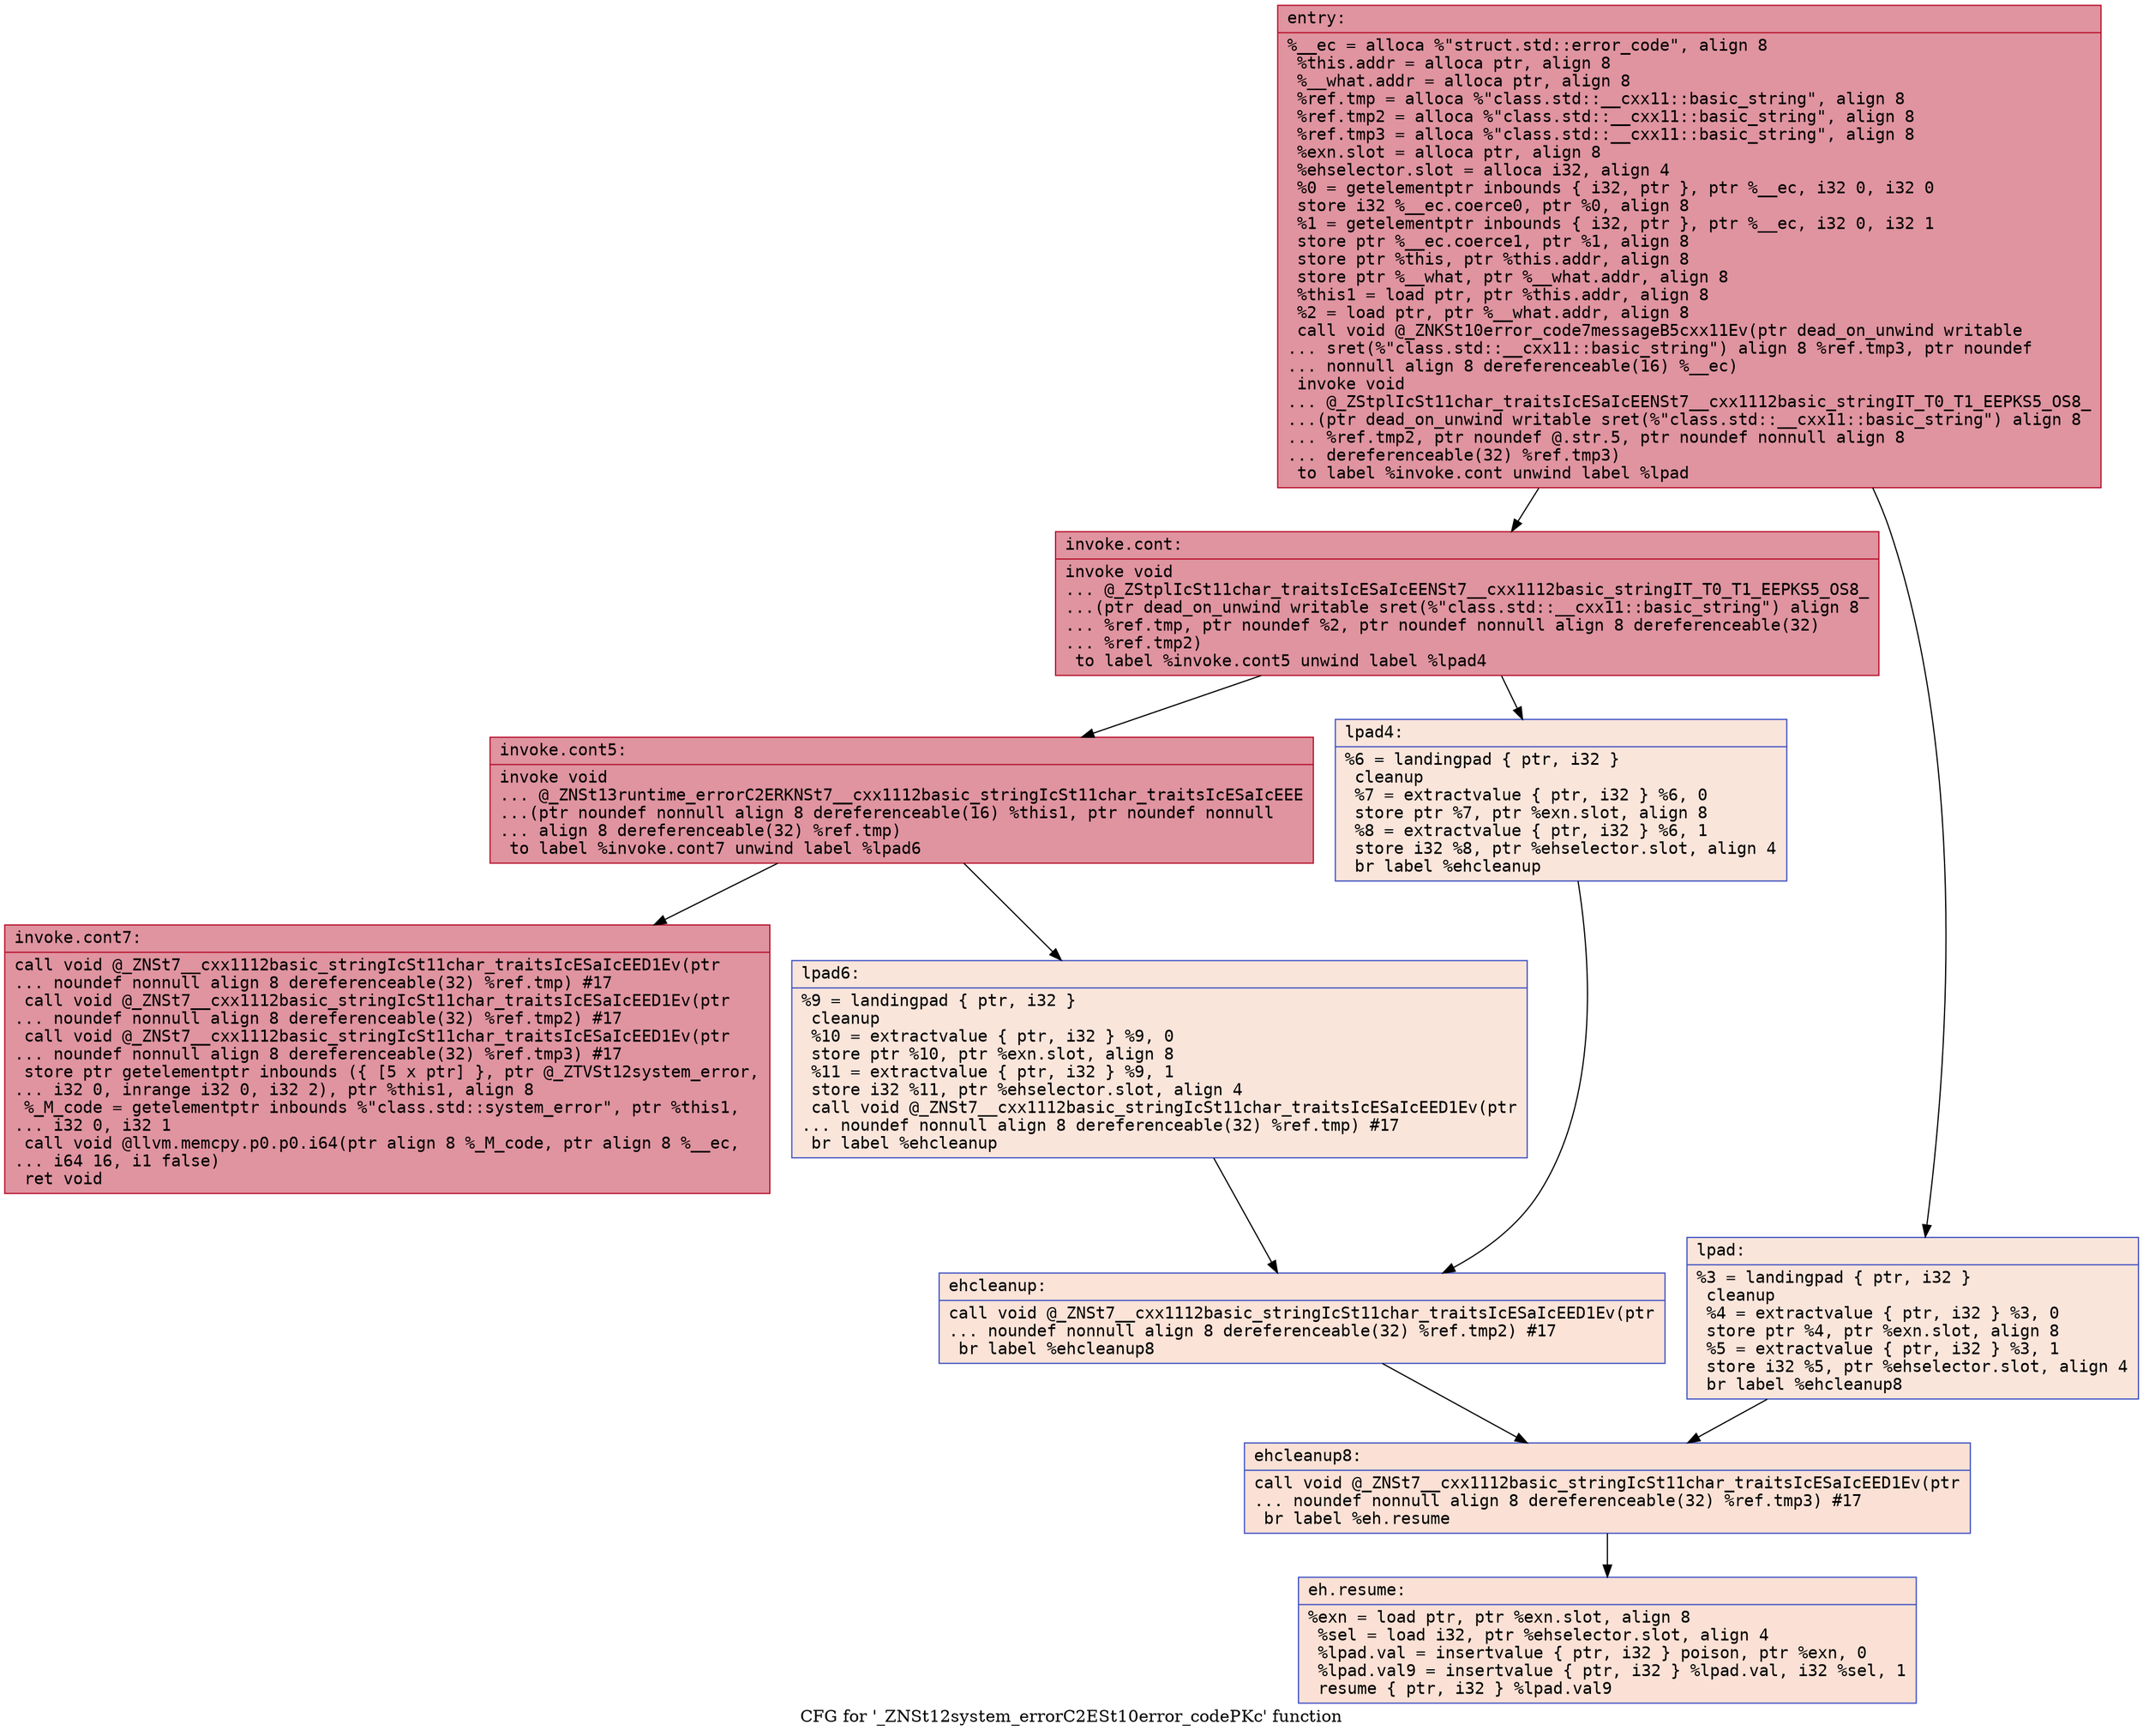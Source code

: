 digraph "CFG for '_ZNSt12system_errorC2ESt10error_codePKc' function" {
	label="CFG for '_ZNSt12system_errorC2ESt10error_codePKc' function";

	Node0x55fec2f8f7d0 [shape=record,color="#b70d28ff", style=filled, fillcolor="#b70d2870" fontname="Courier",label="{entry:\l|  %__ec = alloca %\"struct.std::error_code\", align 8\l  %this.addr = alloca ptr, align 8\l  %__what.addr = alloca ptr, align 8\l  %ref.tmp = alloca %\"class.std::__cxx11::basic_string\", align 8\l  %ref.tmp2 = alloca %\"class.std::__cxx11::basic_string\", align 8\l  %ref.tmp3 = alloca %\"class.std::__cxx11::basic_string\", align 8\l  %exn.slot = alloca ptr, align 8\l  %ehselector.slot = alloca i32, align 4\l  %0 = getelementptr inbounds \{ i32, ptr \}, ptr %__ec, i32 0, i32 0\l  store i32 %__ec.coerce0, ptr %0, align 8\l  %1 = getelementptr inbounds \{ i32, ptr \}, ptr %__ec, i32 0, i32 1\l  store ptr %__ec.coerce1, ptr %1, align 8\l  store ptr %this, ptr %this.addr, align 8\l  store ptr %__what, ptr %__what.addr, align 8\l  %this1 = load ptr, ptr %this.addr, align 8\l  %2 = load ptr, ptr %__what.addr, align 8\l  call void @_ZNKSt10error_code7messageB5cxx11Ev(ptr dead_on_unwind writable\l... sret(%\"class.std::__cxx11::basic_string\") align 8 %ref.tmp3, ptr noundef\l... nonnull align 8 dereferenceable(16) %__ec)\l  invoke void\l... @_ZStplIcSt11char_traitsIcESaIcEENSt7__cxx1112basic_stringIT_T0_T1_EEPKS5_OS8_\l...(ptr dead_on_unwind writable sret(%\"class.std::__cxx11::basic_string\") align 8\l... %ref.tmp2, ptr noundef @.str.5, ptr noundef nonnull align 8\l... dereferenceable(32) %ref.tmp3)\l          to label %invoke.cont unwind label %lpad\l}"];
	Node0x55fec2f8f7d0 -> Node0x55fec2f90510[tooltip="entry -> invoke.cont\nProbability 100.00%" ];
	Node0x55fec2f8f7d0 -> Node0x55fec2f90560[tooltip="entry -> lpad\nProbability 0.00%" ];
	Node0x55fec2f90510 [shape=record,color="#b70d28ff", style=filled, fillcolor="#b70d2870" fontname="Courier",label="{invoke.cont:\l|  invoke void\l... @_ZStplIcSt11char_traitsIcESaIcEENSt7__cxx1112basic_stringIT_T0_T1_EEPKS5_OS8_\l...(ptr dead_on_unwind writable sret(%\"class.std::__cxx11::basic_string\") align 8\l... %ref.tmp, ptr noundef %2, ptr noundef nonnull align 8 dereferenceable(32)\l... %ref.tmp2)\l          to label %invoke.cont5 unwind label %lpad4\l}"];
	Node0x55fec2f90510 -> Node0x55fec2f907c0[tooltip="invoke.cont -> invoke.cont5\nProbability 100.00%" ];
	Node0x55fec2f90510 -> Node0x55fec2f90810[tooltip="invoke.cont -> lpad4\nProbability 0.00%" ];
	Node0x55fec2f907c0 [shape=record,color="#b70d28ff", style=filled, fillcolor="#b70d2870" fontname="Courier",label="{invoke.cont5:\l|  invoke void\l... @_ZNSt13runtime_errorC2ERKNSt7__cxx1112basic_stringIcSt11char_traitsIcESaIcEEE\l...(ptr noundef nonnull align 8 dereferenceable(16) %this1, ptr noundef nonnull\l... align 8 dereferenceable(32) %ref.tmp)\l          to label %invoke.cont7 unwind label %lpad6\l}"];
	Node0x55fec2f907c0 -> Node0x55fec2f90a80[tooltip="invoke.cont5 -> invoke.cont7\nProbability 100.00%" ];
	Node0x55fec2f907c0 -> Node0x55fec2f90ad0[tooltip="invoke.cont5 -> lpad6\nProbability 0.00%" ];
	Node0x55fec2f90a80 [shape=record,color="#b70d28ff", style=filled, fillcolor="#b70d2870" fontname="Courier",label="{invoke.cont7:\l|  call void @_ZNSt7__cxx1112basic_stringIcSt11char_traitsIcESaIcEED1Ev(ptr\l... noundef nonnull align 8 dereferenceable(32) %ref.tmp) #17\l  call void @_ZNSt7__cxx1112basic_stringIcSt11char_traitsIcESaIcEED1Ev(ptr\l... noundef nonnull align 8 dereferenceable(32) %ref.tmp2) #17\l  call void @_ZNSt7__cxx1112basic_stringIcSt11char_traitsIcESaIcEED1Ev(ptr\l... noundef nonnull align 8 dereferenceable(32) %ref.tmp3) #17\l  store ptr getelementptr inbounds (\{ [5 x ptr] \}, ptr @_ZTVSt12system_error,\l... i32 0, inrange i32 0, i32 2), ptr %this1, align 8\l  %_M_code = getelementptr inbounds %\"class.std::system_error\", ptr %this1,\l... i32 0, i32 1\l  call void @llvm.memcpy.p0.p0.i64(ptr align 8 %_M_code, ptr align 8 %__ec,\l... i64 16, i1 false)\l  ret void\l}"];
	Node0x55fec2f90560 [shape=record,color="#3d50c3ff", style=filled, fillcolor="#f4c5ad70" fontname="Courier",label="{lpad:\l|  %3 = landingpad \{ ptr, i32 \}\l          cleanup\l  %4 = extractvalue \{ ptr, i32 \} %3, 0\l  store ptr %4, ptr %exn.slot, align 8\l  %5 = extractvalue \{ ptr, i32 \} %3, 1\l  store i32 %5, ptr %ehselector.slot, align 4\l  br label %ehcleanup8\l}"];
	Node0x55fec2f90560 -> Node0x55fec2f91600[tooltip="lpad -> ehcleanup8\nProbability 100.00%" ];
	Node0x55fec2f90810 [shape=record,color="#3d50c3ff", style=filled, fillcolor="#f4c5ad70" fontname="Courier",label="{lpad4:\l|  %6 = landingpad \{ ptr, i32 \}\l          cleanup\l  %7 = extractvalue \{ ptr, i32 \} %6, 0\l  store ptr %7, ptr %exn.slot, align 8\l  %8 = extractvalue \{ ptr, i32 \} %6, 1\l  store i32 %8, ptr %ehselector.slot, align 4\l  br label %ehcleanup\l}"];
	Node0x55fec2f90810 -> Node0x55fec2f91920[tooltip="lpad4 -> ehcleanup\nProbability 100.00%" ];
	Node0x55fec2f90ad0 [shape=record,color="#3d50c3ff", style=filled, fillcolor="#f4c5ad70" fontname="Courier",label="{lpad6:\l|  %9 = landingpad \{ ptr, i32 \}\l          cleanup\l  %10 = extractvalue \{ ptr, i32 \} %9, 0\l  store ptr %10, ptr %exn.slot, align 8\l  %11 = extractvalue \{ ptr, i32 \} %9, 1\l  store i32 %11, ptr %ehselector.slot, align 4\l  call void @_ZNSt7__cxx1112basic_stringIcSt11char_traitsIcESaIcEED1Ev(ptr\l... noundef nonnull align 8 dereferenceable(32) %ref.tmp) #17\l  br label %ehcleanup\l}"];
	Node0x55fec2f90ad0 -> Node0x55fec2f91920[tooltip="lpad6 -> ehcleanup\nProbability 100.00%" ];
	Node0x55fec2f91920 [shape=record,color="#3d50c3ff", style=filled, fillcolor="#f6bfa670" fontname="Courier",label="{ehcleanup:\l|  call void @_ZNSt7__cxx1112basic_stringIcSt11char_traitsIcESaIcEED1Ev(ptr\l... noundef nonnull align 8 dereferenceable(32) %ref.tmp2) #17\l  br label %ehcleanup8\l}"];
	Node0x55fec2f91920 -> Node0x55fec2f91600[tooltip="ehcleanup -> ehcleanup8\nProbability 100.00%" ];
	Node0x55fec2f91600 [shape=record,color="#3d50c3ff", style=filled, fillcolor="#f7bca170" fontname="Courier",label="{ehcleanup8:\l|  call void @_ZNSt7__cxx1112basic_stringIcSt11char_traitsIcESaIcEED1Ev(ptr\l... noundef nonnull align 8 dereferenceable(32) %ref.tmp3) #17\l  br label %eh.resume\l}"];
	Node0x55fec2f91600 -> Node0x55fec2f91c90[tooltip="ehcleanup8 -> eh.resume\nProbability 100.00%" ];
	Node0x55fec2f91c90 [shape=record,color="#3d50c3ff", style=filled, fillcolor="#f7bca170" fontname="Courier",label="{eh.resume:\l|  %exn = load ptr, ptr %exn.slot, align 8\l  %sel = load i32, ptr %ehselector.slot, align 4\l  %lpad.val = insertvalue \{ ptr, i32 \} poison, ptr %exn, 0\l  %lpad.val9 = insertvalue \{ ptr, i32 \} %lpad.val, i32 %sel, 1\l  resume \{ ptr, i32 \} %lpad.val9\l}"];
}
